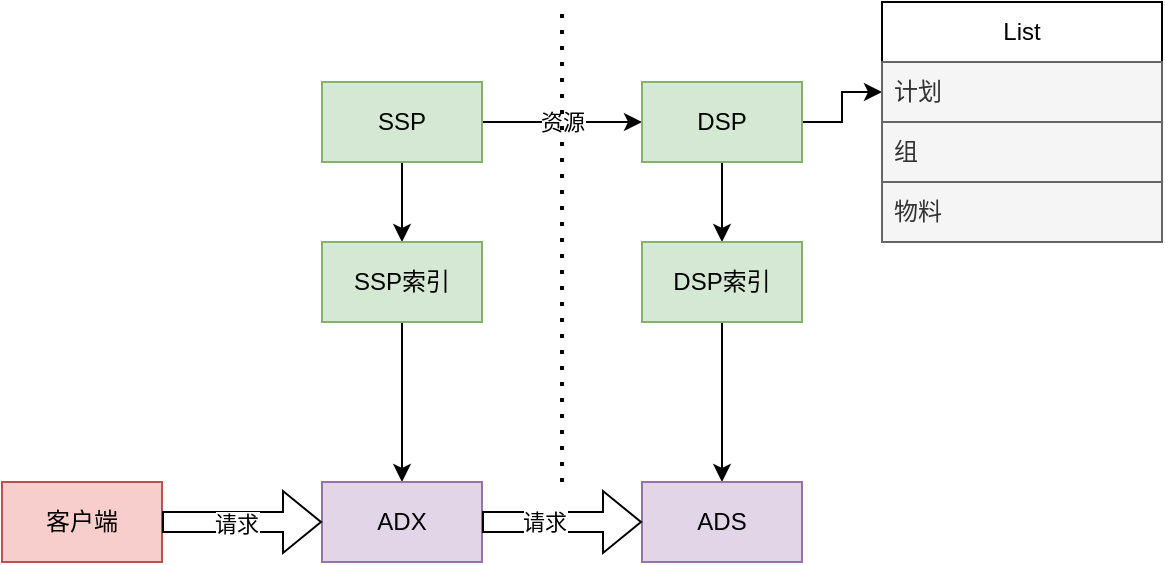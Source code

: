 <mxfile version="26.0.4">
  <diagram name="第 1 页" id="-mfz_MqYKzch_PWDFBYG">
    <mxGraphModel dx="954" dy="581" grid="1" gridSize="10" guides="1" tooltips="1" connect="1" arrows="1" fold="1" page="1" pageScale="1" pageWidth="827" pageHeight="1169" math="0" shadow="0">
      <root>
        <mxCell id="0" />
        <mxCell id="1" parent="0" />
        <mxCell id="Vsc93TGasyHTnPRNS0g0-11" style="edgeStyle=orthogonalEdgeStyle;rounded=0;orthogonalLoop=1;jettySize=auto;html=1;exitX=0.5;exitY=1;exitDx=0;exitDy=0;entryX=0.5;entryY=0;entryDx=0;entryDy=0;" edge="1" parent="1" source="Vsc93TGasyHTnPRNS0g0-1" target="Vsc93TGasyHTnPRNS0g0-10">
          <mxGeometry relative="1" as="geometry" />
        </mxCell>
        <mxCell id="Vsc93TGasyHTnPRNS0g0-20" style="edgeStyle=orthogonalEdgeStyle;rounded=0;orthogonalLoop=1;jettySize=auto;html=1;entryX=0;entryY=0.5;entryDx=0;entryDy=0;" edge="1" parent="1" source="Vsc93TGasyHTnPRNS0g0-1" target="Vsc93TGasyHTnPRNS0g0-2">
          <mxGeometry relative="1" as="geometry" />
        </mxCell>
        <mxCell id="Vsc93TGasyHTnPRNS0g0-21" value="资源" style="edgeLabel;html=1;align=center;verticalAlign=middle;resizable=0;points=[];" vertex="1" connectable="0" parent="Vsc93TGasyHTnPRNS0g0-20">
          <mxGeometry x="-0.325" relative="1" as="geometry">
            <mxPoint x="13" as="offset" />
          </mxGeometry>
        </mxCell>
        <mxCell id="Vsc93TGasyHTnPRNS0g0-1" value="SSP" style="rounded=0;whiteSpace=wrap;html=1;fillColor=#d5e8d4;strokeColor=#82b366;" vertex="1" parent="1">
          <mxGeometry x="160" y="240" width="80" height="40" as="geometry" />
        </mxCell>
        <mxCell id="Vsc93TGasyHTnPRNS0g0-16" style="edgeStyle=orthogonalEdgeStyle;rounded=0;orthogonalLoop=1;jettySize=auto;html=1;" edge="1" parent="1" source="Vsc93TGasyHTnPRNS0g0-2" target="Vsc93TGasyHTnPRNS0g0-12">
          <mxGeometry relative="1" as="geometry" />
        </mxCell>
        <mxCell id="Vsc93TGasyHTnPRNS0g0-37" style="edgeStyle=orthogonalEdgeStyle;rounded=0;orthogonalLoop=1;jettySize=auto;html=1;entryX=0;entryY=0.5;entryDx=0;entryDy=0;" edge="1" parent="1" source="Vsc93TGasyHTnPRNS0g0-2" target="Vsc93TGasyHTnPRNS0g0-32">
          <mxGeometry relative="1" as="geometry" />
        </mxCell>
        <mxCell id="Vsc93TGasyHTnPRNS0g0-2" value="DSP" style="rounded=0;whiteSpace=wrap;html=1;fillColor=#d5e8d4;strokeColor=#82b366;" vertex="1" parent="1">
          <mxGeometry x="320" y="240" width="80" height="40" as="geometry" />
        </mxCell>
        <mxCell id="Vsc93TGasyHTnPRNS0g0-9" value="" style="endArrow=none;dashed=1;html=1;dashPattern=1 3;strokeWidth=2;rounded=0;" edge="1" parent="1">
          <mxGeometry width="50" height="50" relative="1" as="geometry">
            <mxPoint x="280" y="440" as="sourcePoint" />
            <mxPoint x="280" y="200" as="targetPoint" />
          </mxGeometry>
        </mxCell>
        <mxCell id="Vsc93TGasyHTnPRNS0g0-14" style="edgeStyle=orthogonalEdgeStyle;rounded=0;orthogonalLoop=1;jettySize=auto;html=1;" edge="1" parent="1" source="Vsc93TGasyHTnPRNS0g0-10">
          <mxGeometry relative="1" as="geometry">
            <mxPoint x="200" y="440" as="targetPoint" />
          </mxGeometry>
        </mxCell>
        <mxCell id="Vsc93TGasyHTnPRNS0g0-10" value="SSP索引" style="rounded=0;whiteSpace=wrap;html=1;fillColor=#d5e8d4;strokeColor=#82b366;" vertex="1" parent="1">
          <mxGeometry x="160" y="320" width="80" height="40" as="geometry" />
        </mxCell>
        <mxCell id="Vsc93TGasyHTnPRNS0g0-18" style="edgeStyle=orthogonalEdgeStyle;rounded=0;orthogonalLoop=1;jettySize=auto;html=1;" edge="1" parent="1" source="Vsc93TGasyHTnPRNS0g0-12" target="Vsc93TGasyHTnPRNS0g0-17">
          <mxGeometry relative="1" as="geometry" />
        </mxCell>
        <mxCell id="Vsc93TGasyHTnPRNS0g0-12" value="DSP索引" style="rounded=0;whiteSpace=wrap;html=1;fillColor=#d5e8d4;strokeColor=#82b366;" vertex="1" parent="1">
          <mxGeometry x="320" y="320" width="80" height="40" as="geometry" />
        </mxCell>
        <mxCell id="Vsc93TGasyHTnPRNS0g0-15" value="ADX" style="rounded=0;whiteSpace=wrap;html=1;fillColor=#e1d5e7;strokeColor=#9673a6;" vertex="1" parent="1">
          <mxGeometry x="160" y="440" width="80" height="40" as="geometry" />
        </mxCell>
        <mxCell id="Vsc93TGasyHTnPRNS0g0-17" value="ADS" style="rounded=0;whiteSpace=wrap;html=1;fillColor=#e1d5e7;strokeColor=#9673a6;" vertex="1" parent="1">
          <mxGeometry x="320" y="440" width="80" height="40" as="geometry" />
        </mxCell>
        <mxCell id="Vsc93TGasyHTnPRNS0g0-23" value="客户端" style="rounded=0;whiteSpace=wrap;html=1;fillColor=#f8cecc;strokeColor=#b85450;" vertex="1" parent="1">
          <mxGeometry y="440" width="80" height="40" as="geometry" />
        </mxCell>
        <mxCell id="Vsc93TGasyHTnPRNS0g0-24" value="" style="shape=flexArrow;endArrow=classic;html=1;rounded=0;entryX=0;entryY=0.5;entryDx=0;entryDy=0;" edge="1" parent="1" target="Vsc93TGasyHTnPRNS0g0-17">
          <mxGeometry width="50" height="50" relative="1" as="geometry">
            <mxPoint x="240" y="460" as="sourcePoint" />
            <mxPoint x="290" y="410" as="targetPoint" />
          </mxGeometry>
        </mxCell>
        <mxCell id="Vsc93TGasyHTnPRNS0g0-26" value="请求" style="edgeLabel;html=1;align=center;verticalAlign=middle;resizable=0;points=[];" vertex="1" connectable="0" parent="Vsc93TGasyHTnPRNS0g0-24">
          <mxGeometry x="-0.225" relative="1" as="geometry">
            <mxPoint as="offset" />
          </mxGeometry>
        </mxCell>
        <mxCell id="Vsc93TGasyHTnPRNS0g0-27" value="" style="shape=flexArrow;endArrow=classic;html=1;rounded=0;exitX=1;exitY=0.5;exitDx=0;exitDy=0;entryX=0;entryY=0.5;entryDx=0;entryDy=0;" edge="1" parent="1" source="Vsc93TGasyHTnPRNS0g0-23" target="Vsc93TGasyHTnPRNS0g0-15">
          <mxGeometry width="50" height="50" relative="1" as="geometry">
            <mxPoint x="160" y="450" as="sourcePoint" />
            <mxPoint x="210" y="400" as="targetPoint" />
          </mxGeometry>
        </mxCell>
        <mxCell id="Vsc93TGasyHTnPRNS0g0-28" value="请求" style="edgeLabel;html=1;align=center;verticalAlign=middle;resizable=0;points=[];" vertex="1" connectable="0" parent="Vsc93TGasyHTnPRNS0g0-27">
          <mxGeometry x="-0.086" y="-1" relative="1" as="geometry">
            <mxPoint as="offset" />
          </mxGeometry>
        </mxCell>
        <mxCell id="Vsc93TGasyHTnPRNS0g0-31" value="List" style="swimlane;fontStyle=0;childLayout=stackLayout;horizontal=1;startSize=30;horizontalStack=0;resizeParent=1;resizeParentMax=0;resizeLast=0;collapsible=1;marginBottom=0;whiteSpace=wrap;html=1;" vertex="1" parent="1">
          <mxGeometry x="440" y="200" width="140" height="120" as="geometry">
            <mxRectangle x="480" y="200" width="60" height="30" as="alternateBounds" />
          </mxGeometry>
        </mxCell>
        <mxCell id="Vsc93TGasyHTnPRNS0g0-32" value="计划" style="text;strokeColor=#666666;fillColor=#f5f5f5;align=left;verticalAlign=middle;spacingLeft=4;spacingRight=4;overflow=hidden;points=[[0,0.5],[1,0.5]];portConstraint=eastwest;rotatable=0;whiteSpace=wrap;html=1;fontColor=#333333;" vertex="1" parent="Vsc93TGasyHTnPRNS0g0-31">
          <mxGeometry y="30" width="140" height="30" as="geometry" />
        </mxCell>
        <mxCell id="Vsc93TGasyHTnPRNS0g0-33" value="组" style="text;strokeColor=#666666;fillColor=#f5f5f5;align=left;verticalAlign=middle;spacingLeft=4;spacingRight=4;overflow=hidden;points=[[0,0.5],[1,0.5]];portConstraint=eastwest;rotatable=0;whiteSpace=wrap;html=1;fontColor=#333333;" vertex="1" parent="Vsc93TGasyHTnPRNS0g0-31">
          <mxGeometry y="60" width="140" height="30" as="geometry" />
        </mxCell>
        <mxCell id="Vsc93TGasyHTnPRNS0g0-34" value="物料" style="text;strokeColor=#666666;fillColor=#f5f5f5;align=left;verticalAlign=middle;spacingLeft=4;spacingRight=4;overflow=hidden;points=[[0,0.5],[1,0.5]];portConstraint=eastwest;rotatable=0;whiteSpace=wrap;html=1;fontColor=#333333;" vertex="1" parent="Vsc93TGasyHTnPRNS0g0-31">
          <mxGeometry y="90" width="140" height="30" as="geometry" />
        </mxCell>
      </root>
    </mxGraphModel>
  </diagram>
</mxfile>
